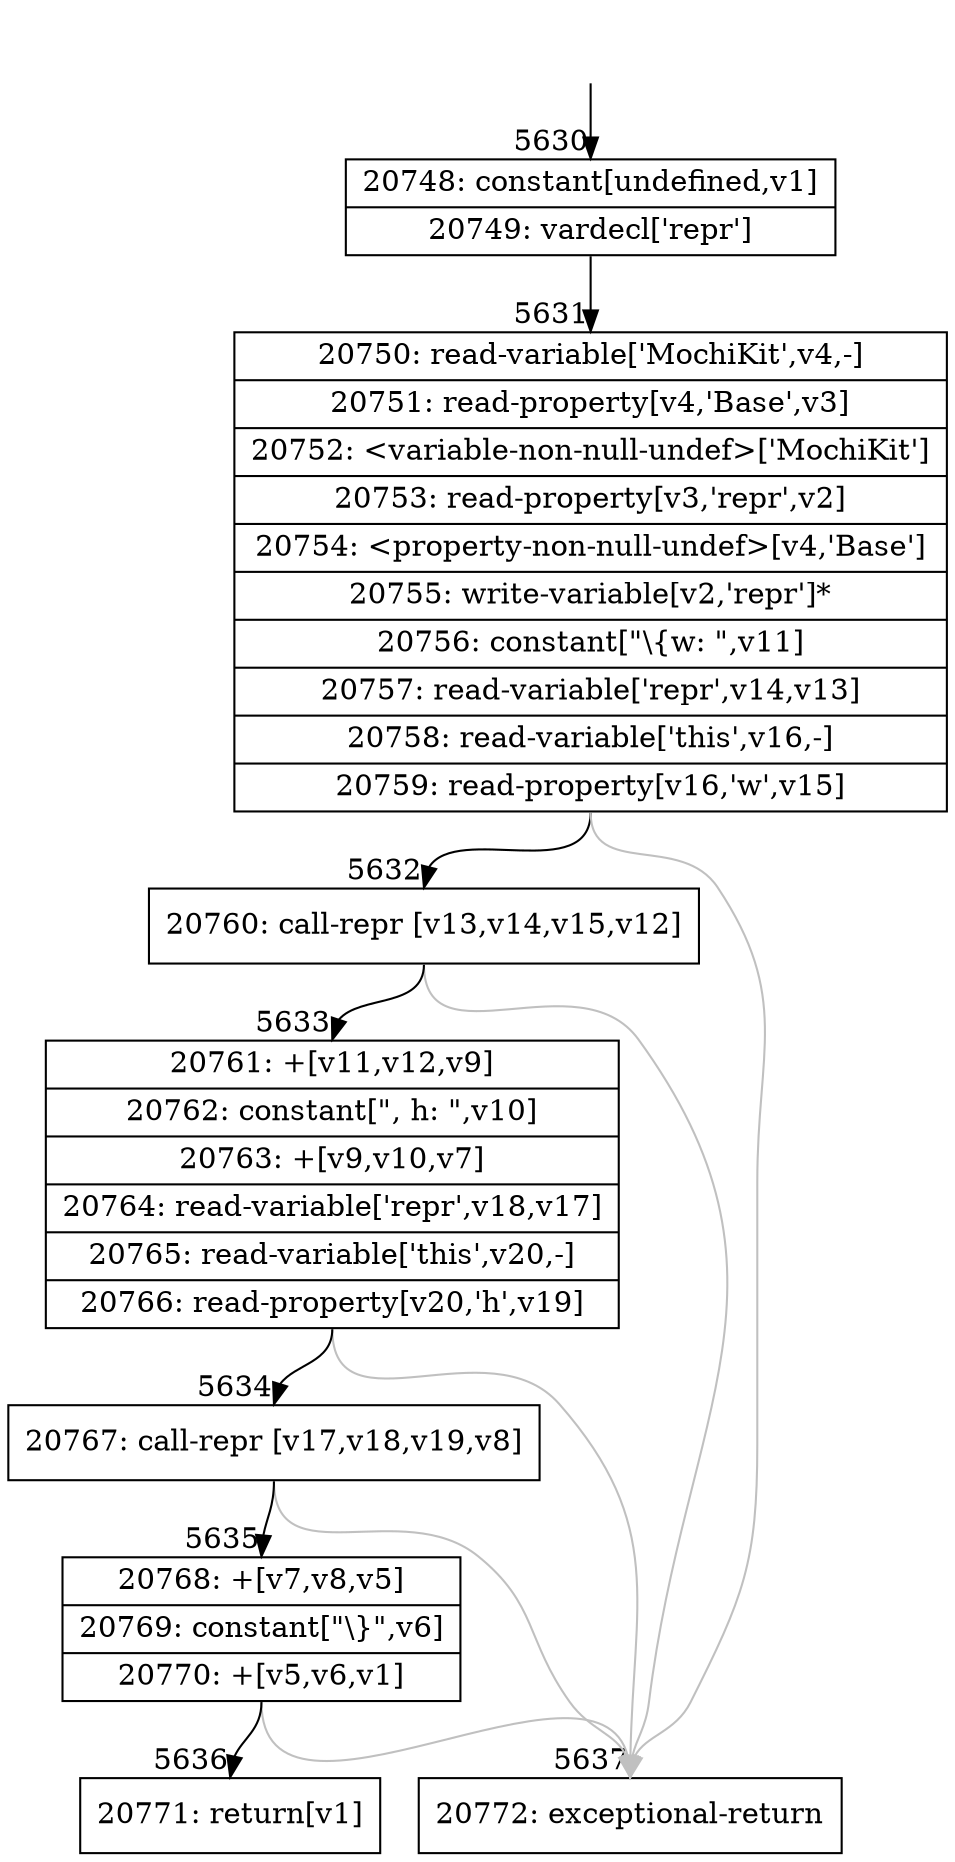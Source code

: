 digraph {
rankdir="TD"
BB_entry392[shape=none,label=""];
BB_entry392 -> BB5630 [tailport=s, headport=n, headlabel="    5630"]
BB5630 [shape=record label="{20748: constant[undefined,v1]|20749: vardecl['repr']}" ] 
BB5630 -> BB5631 [tailport=s, headport=n, headlabel="      5631"]
BB5631 [shape=record label="{20750: read-variable['MochiKit',v4,-]|20751: read-property[v4,'Base',v3]|20752: \<variable-non-null-undef\>['MochiKit']|20753: read-property[v3,'repr',v2]|20754: \<property-non-null-undef\>[v4,'Base']|20755: write-variable[v2,'repr']*|20756: constant[\"\\\{w: \",v11]|20757: read-variable['repr',v14,v13]|20758: read-variable['this',v16,-]|20759: read-property[v16,'w',v15]}" ] 
BB5631 -> BB5632 [tailport=s, headport=n, headlabel="      5632"]
BB5631 -> BB5637 [tailport=s, headport=n, color=gray, headlabel="      5637"]
BB5632 [shape=record label="{20760: call-repr [v13,v14,v15,v12]}" ] 
BB5632 -> BB5633 [tailport=s, headport=n, headlabel="      5633"]
BB5632 -> BB5637 [tailport=s, headport=n, color=gray]
BB5633 [shape=record label="{20761: +[v11,v12,v9]|20762: constant[\", h: \",v10]|20763: +[v9,v10,v7]|20764: read-variable['repr',v18,v17]|20765: read-variable['this',v20,-]|20766: read-property[v20,'h',v19]}" ] 
BB5633 -> BB5634 [tailport=s, headport=n, headlabel="      5634"]
BB5633 -> BB5637 [tailport=s, headport=n, color=gray]
BB5634 [shape=record label="{20767: call-repr [v17,v18,v19,v8]}" ] 
BB5634 -> BB5635 [tailport=s, headport=n, headlabel="      5635"]
BB5634 -> BB5637 [tailport=s, headport=n, color=gray]
BB5635 [shape=record label="{20768: +[v7,v8,v5]|20769: constant[\"\\\}\",v6]|20770: +[v5,v6,v1]}" ] 
BB5635 -> BB5636 [tailport=s, headport=n, headlabel="      5636"]
BB5635 -> BB5637 [tailport=s, headport=n, color=gray]
BB5636 [shape=record label="{20771: return[v1]}" ] 
BB5637 [shape=record label="{20772: exceptional-return}" ] 
//#$~ 3953
}
